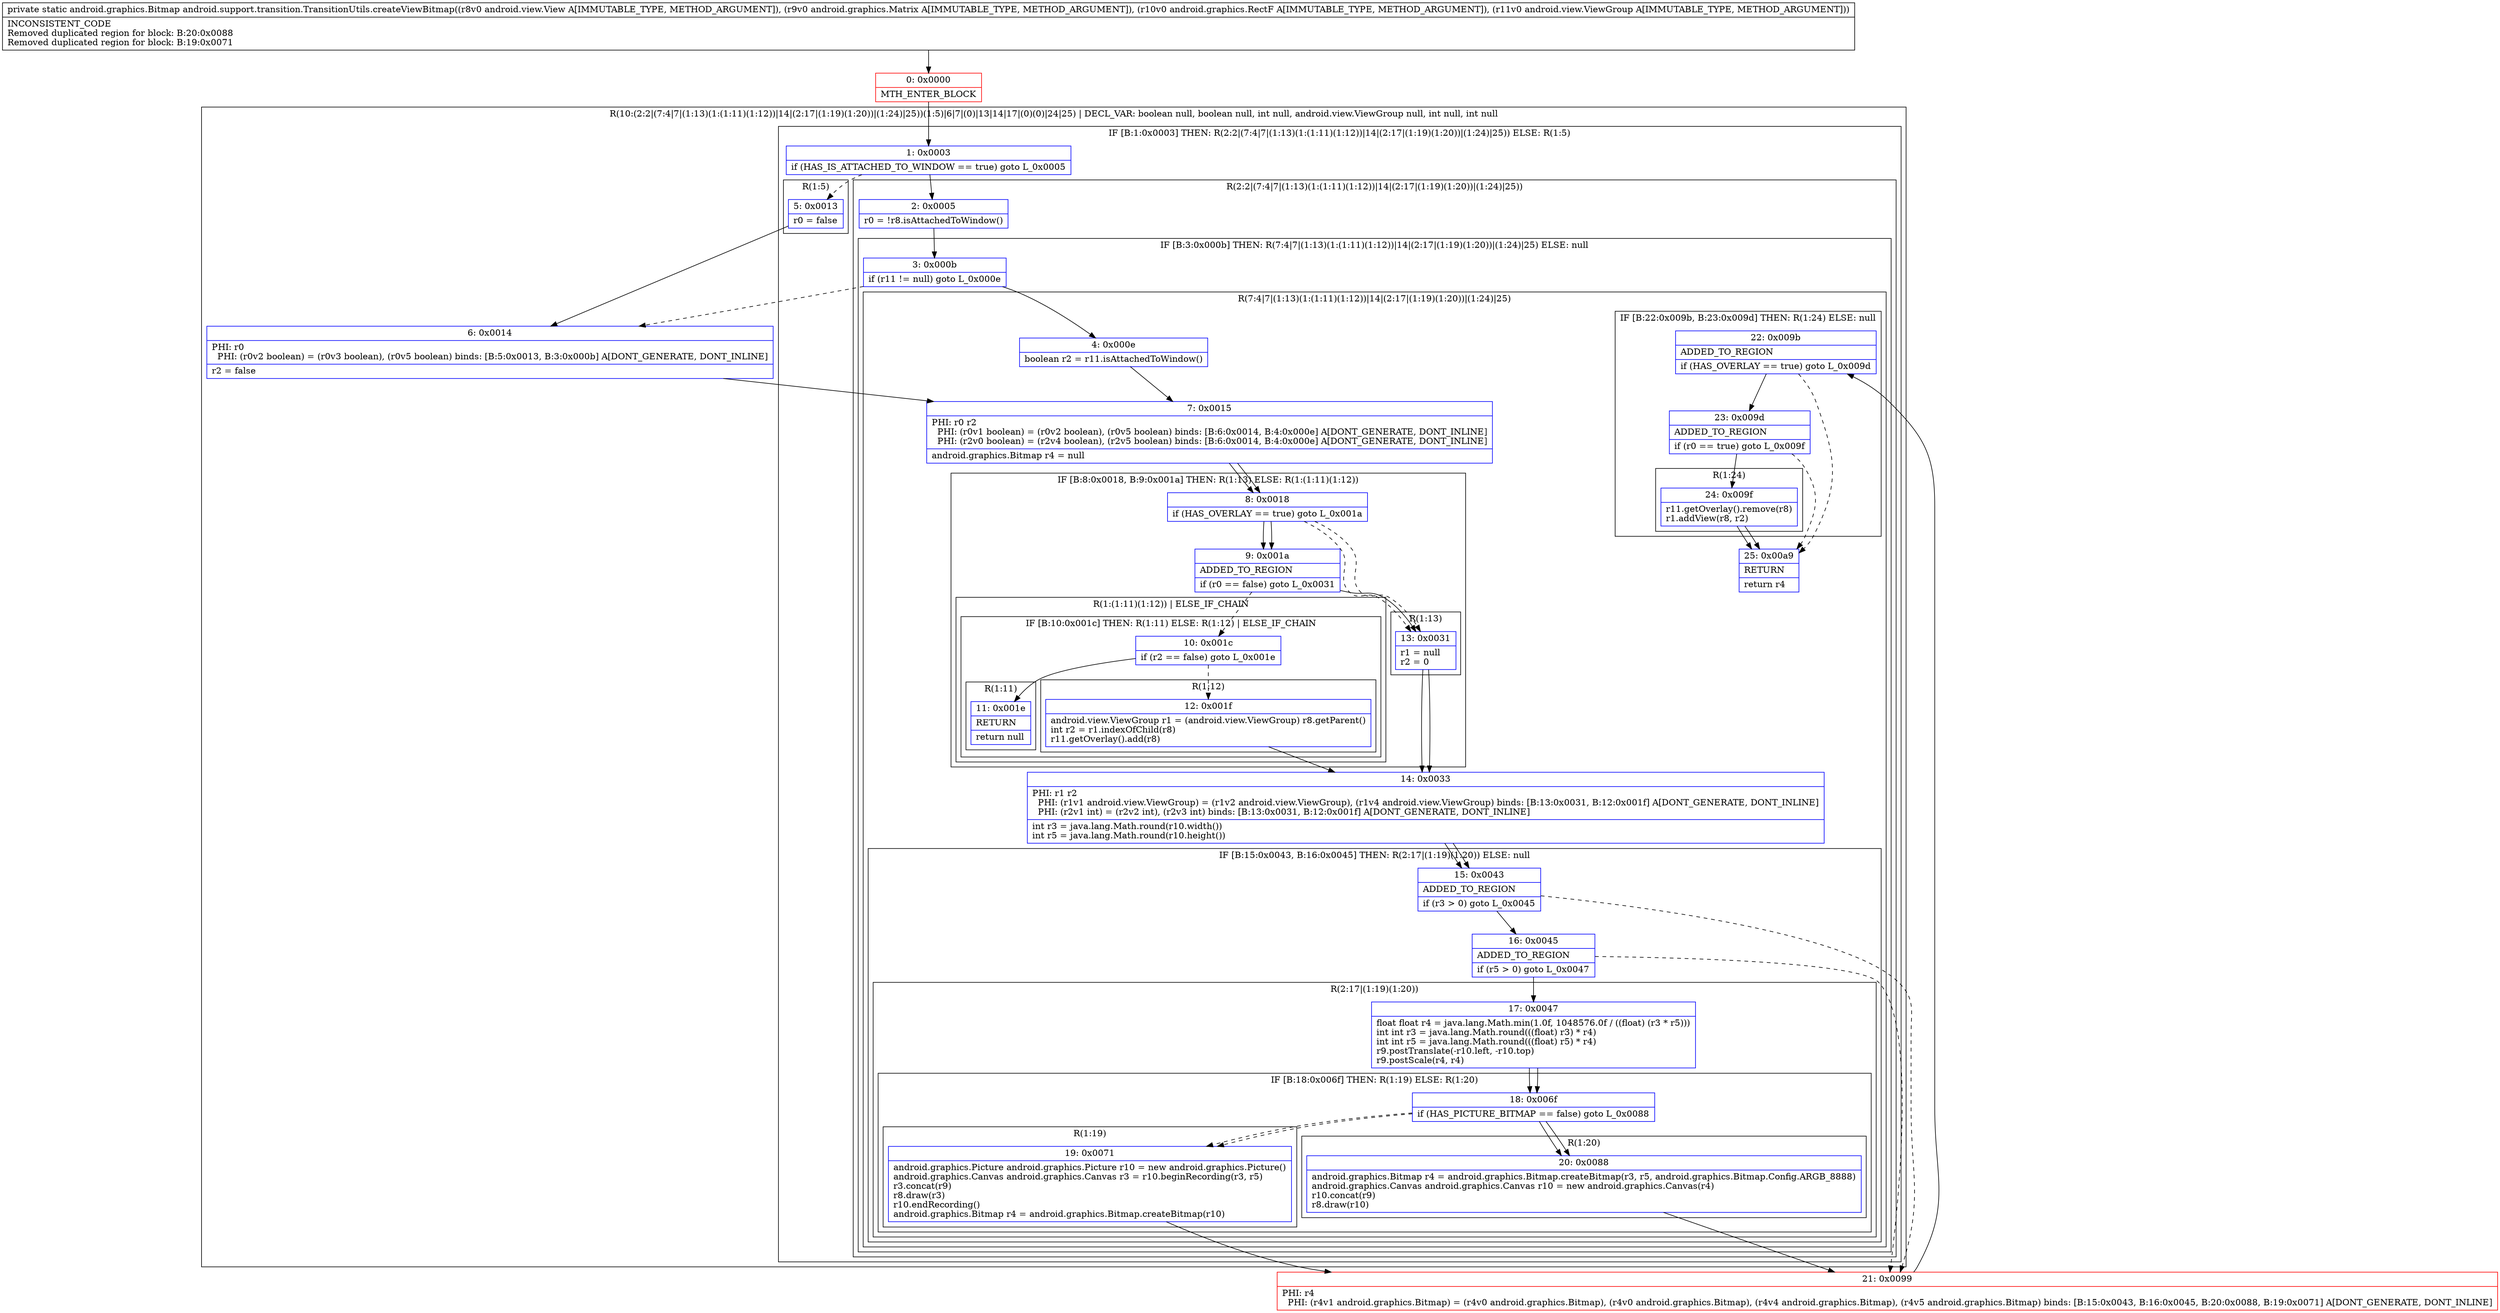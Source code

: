 digraph "CFG forandroid.support.transition.TransitionUtils.createViewBitmap(Landroid\/view\/View;Landroid\/graphics\/Matrix;Landroid\/graphics\/RectF;Landroid\/view\/ViewGroup;)Landroid\/graphics\/Bitmap;" {
subgraph cluster_Region_1054823694 {
label = "R(10:(2:2|(7:4|7|(1:13)(1:(1:11)(1:12))|14|(2:17|(1:19)(1:20))|(1:24)|25))(1:5)|6|7|(0)|13|14|17|(0)(0)|24|25) | DECL_VAR: boolean null, boolean null, int null, android.view.ViewGroup null, int null, int null\l";
node [shape=record,color=blue];
subgraph cluster_IfRegion_361200433 {
label = "IF [B:1:0x0003] THEN: R(2:2|(7:4|7|(1:13)(1:(1:11)(1:12))|14|(2:17|(1:19)(1:20))|(1:24)|25)) ELSE: R(1:5)";
node [shape=record,color=blue];
Node_1 [shape=record,label="{1\:\ 0x0003|if (HAS_IS_ATTACHED_TO_WINDOW == true) goto L_0x0005\l}"];
subgraph cluster_Region_783006428 {
label = "R(2:2|(7:4|7|(1:13)(1:(1:11)(1:12))|14|(2:17|(1:19)(1:20))|(1:24)|25))";
node [shape=record,color=blue];
Node_2 [shape=record,label="{2\:\ 0x0005|r0 = !r8.isAttachedToWindow()\l}"];
subgraph cluster_IfRegion_1437451516 {
label = "IF [B:3:0x000b] THEN: R(7:4|7|(1:13)(1:(1:11)(1:12))|14|(2:17|(1:19)(1:20))|(1:24)|25) ELSE: null";
node [shape=record,color=blue];
Node_3 [shape=record,label="{3\:\ 0x000b|if (r11 != null) goto L_0x000e\l}"];
subgraph cluster_Region_1373500695 {
label = "R(7:4|7|(1:13)(1:(1:11)(1:12))|14|(2:17|(1:19)(1:20))|(1:24)|25)";
node [shape=record,color=blue];
Node_4 [shape=record,label="{4\:\ 0x000e|boolean r2 = r11.isAttachedToWindow()\l}"];
Node_7 [shape=record,label="{7\:\ 0x0015|PHI: r0 r2 \l  PHI: (r0v1 boolean) = (r0v2 boolean), (r0v5 boolean) binds: [B:6:0x0014, B:4:0x000e] A[DONT_GENERATE, DONT_INLINE]\l  PHI: (r2v0 boolean) = (r2v4 boolean), (r2v5 boolean) binds: [B:6:0x0014, B:4:0x000e] A[DONT_GENERATE, DONT_INLINE]\l|android.graphics.Bitmap r4 = null\l}"];
subgraph cluster_IfRegion_103258582 {
label = "IF [B:8:0x0018, B:9:0x001a] THEN: R(1:13) ELSE: R(1:(1:11)(1:12))";
node [shape=record,color=blue];
Node_8 [shape=record,label="{8\:\ 0x0018|if (HAS_OVERLAY == true) goto L_0x001a\l}"];
Node_9 [shape=record,label="{9\:\ 0x001a|ADDED_TO_REGION\l|if (r0 == false) goto L_0x0031\l}"];
subgraph cluster_Region_1867590847 {
label = "R(1:13)";
node [shape=record,color=blue];
Node_13 [shape=record,label="{13\:\ 0x0031|r1 = null\lr2 = 0\l}"];
}
subgraph cluster_Region_1393757306 {
label = "R(1:(1:11)(1:12)) | ELSE_IF_CHAIN\l";
node [shape=record,color=blue];
subgraph cluster_IfRegion_2103688154 {
label = "IF [B:10:0x001c] THEN: R(1:11) ELSE: R(1:12) | ELSE_IF_CHAIN\l";
node [shape=record,color=blue];
Node_10 [shape=record,label="{10\:\ 0x001c|if (r2 == false) goto L_0x001e\l}"];
subgraph cluster_Region_1188170414 {
label = "R(1:11)";
node [shape=record,color=blue];
Node_11 [shape=record,label="{11\:\ 0x001e|RETURN\l|return null\l}"];
}
subgraph cluster_Region_484382419 {
label = "R(1:12)";
node [shape=record,color=blue];
Node_12 [shape=record,label="{12\:\ 0x001f|android.view.ViewGroup r1 = (android.view.ViewGroup) r8.getParent()\lint r2 = r1.indexOfChild(r8)\lr11.getOverlay().add(r8)\l}"];
}
}
}
}
Node_14 [shape=record,label="{14\:\ 0x0033|PHI: r1 r2 \l  PHI: (r1v1 android.view.ViewGroup) = (r1v2 android.view.ViewGroup), (r1v4 android.view.ViewGroup) binds: [B:13:0x0031, B:12:0x001f] A[DONT_GENERATE, DONT_INLINE]\l  PHI: (r2v1 int) = (r2v2 int), (r2v3 int) binds: [B:13:0x0031, B:12:0x001f] A[DONT_GENERATE, DONT_INLINE]\l|int r3 = java.lang.Math.round(r10.width())\lint r5 = java.lang.Math.round(r10.height())\l}"];
subgraph cluster_IfRegion_830704007 {
label = "IF [B:15:0x0043, B:16:0x0045] THEN: R(2:17|(1:19)(1:20)) ELSE: null";
node [shape=record,color=blue];
Node_15 [shape=record,label="{15\:\ 0x0043|ADDED_TO_REGION\l|if (r3 \> 0) goto L_0x0045\l}"];
Node_16 [shape=record,label="{16\:\ 0x0045|ADDED_TO_REGION\l|if (r5 \> 0) goto L_0x0047\l}"];
subgraph cluster_Region_2077957404 {
label = "R(2:17|(1:19)(1:20))";
node [shape=record,color=blue];
Node_17 [shape=record,label="{17\:\ 0x0047|float float r4 = java.lang.Math.min(1.0f, 1048576.0f \/ ((float) (r3 * r5)))\lint int r3 = java.lang.Math.round(((float) r3) * r4)\lint int r5 = java.lang.Math.round(((float) r5) * r4)\lr9.postTranslate(\-r10.left, \-r10.top)\lr9.postScale(r4, r4)\l}"];
subgraph cluster_IfRegion_2080494219 {
label = "IF [B:18:0x006f] THEN: R(1:19) ELSE: R(1:20)";
node [shape=record,color=blue];
Node_18 [shape=record,label="{18\:\ 0x006f|if (HAS_PICTURE_BITMAP == false) goto L_0x0088\l}"];
subgraph cluster_Region_1423169579 {
label = "R(1:19)";
node [shape=record,color=blue];
Node_19 [shape=record,label="{19\:\ 0x0071|android.graphics.Picture android.graphics.Picture r10 = new android.graphics.Picture()\landroid.graphics.Canvas android.graphics.Canvas r3 = r10.beginRecording(r3, r5)\lr3.concat(r9)\lr8.draw(r3)\lr10.endRecording()\landroid.graphics.Bitmap r4 = android.graphics.Bitmap.createBitmap(r10)\l}"];
}
subgraph cluster_Region_1788411170 {
label = "R(1:20)";
node [shape=record,color=blue];
Node_20 [shape=record,label="{20\:\ 0x0088|android.graphics.Bitmap r4 = android.graphics.Bitmap.createBitmap(r3, r5, android.graphics.Bitmap.Config.ARGB_8888)\landroid.graphics.Canvas android.graphics.Canvas r10 = new android.graphics.Canvas(r4)\lr10.concat(r9)\lr8.draw(r10)\l}"];
}
}
}
}
subgraph cluster_IfRegion_926572973 {
label = "IF [B:22:0x009b, B:23:0x009d] THEN: R(1:24) ELSE: null";
node [shape=record,color=blue];
Node_22 [shape=record,label="{22\:\ 0x009b|ADDED_TO_REGION\l|if (HAS_OVERLAY == true) goto L_0x009d\l}"];
Node_23 [shape=record,label="{23\:\ 0x009d|ADDED_TO_REGION\l|if (r0 == true) goto L_0x009f\l}"];
subgraph cluster_Region_1466409467 {
label = "R(1:24)";
node [shape=record,color=blue];
Node_24 [shape=record,label="{24\:\ 0x009f|r11.getOverlay().remove(r8)\lr1.addView(r8, r2)\l}"];
}
}
Node_25 [shape=record,label="{25\:\ 0x00a9|RETURN\l|return r4\l}"];
}
}
}
subgraph cluster_Region_658743129 {
label = "R(1:5)";
node [shape=record,color=blue];
Node_5 [shape=record,label="{5\:\ 0x0013|r0 = false\l}"];
}
}
Node_6 [shape=record,label="{6\:\ 0x0014|PHI: r0 \l  PHI: (r0v2 boolean) = (r0v3 boolean), (r0v5 boolean) binds: [B:5:0x0013, B:3:0x000b] A[DONT_GENERATE, DONT_INLINE]\l|r2 = false\l}"];
Node_7 [shape=record,label="{7\:\ 0x0015|PHI: r0 r2 \l  PHI: (r0v1 boolean) = (r0v2 boolean), (r0v5 boolean) binds: [B:6:0x0014, B:4:0x000e] A[DONT_GENERATE, DONT_INLINE]\l  PHI: (r2v0 boolean) = (r2v4 boolean), (r2v5 boolean) binds: [B:6:0x0014, B:4:0x000e] A[DONT_GENERATE, DONT_INLINE]\l|android.graphics.Bitmap r4 = null\l}"];
subgraph cluster_IfRegion_28726979 {
label = "IF [B:8:0x0018] THEN: R(0) ELSE: null";
node [shape=record,color=blue];
Node_8 [shape=record,label="{8\:\ 0x0018|if (HAS_OVERLAY == true) goto L_0x001a\l}"];
subgraph cluster_Region_1943095796 {
label = "R(0)";
node [shape=record,color=blue];
}
}
Node_13 [shape=record,label="{13\:\ 0x0031|r1 = null\lr2 = 0\l}"];
Node_14 [shape=record,label="{14\:\ 0x0033|PHI: r1 r2 \l  PHI: (r1v1 android.view.ViewGroup) = (r1v2 android.view.ViewGroup), (r1v4 android.view.ViewGroup) binds: [B:13:0x0031, B:12:0x001f] A[DONT_GENERATE, DONT_INLINE]\l  PHI: (r2v1 int) = (r2v2 int), (r2v3 int) binds: [B:13:0x0031, B:12:0x001f] A[DONT_GENERATE, DONT_INLINE]\l|int r3 = java.lang.Math.round(r10.width())\lint r5 = java.lang.Math.round(r10.height())\l}"];
Node_17 [shape=record,label="{17\:\ 0x0047|float float r4 = java.lang.Math.min(1.0f, 1048576.0f \/ ((float) (r3 * r5)))\lint int r3 = java.lang.Math.round(((float) r3) * r4)\lint int r5 = java.lang.Math.round(((float) r5) * r4)\lr9.postTranslate(\-r10.left, \-r10.top)\lr9.postScale(r4, r4)\l}"];
subgraph cluster_IfRegion_394422570 {
label = "IF [B:18:0x006f] THEN: R(0) ELSE: R(0)";
node [shape=record,color=blue];
Node_18 [shape=record,label="{18\:\ 0x006f|if (HAS_PICTURE_BITMAP == false) goto L_0x0088\l}"];
subgraph cluster_Region_2105567832 {
label = "R(0)";
node [shape=record,color=blue];
}
subgraph cluster_Region_1311980389 {
label = "R(0)";
node [shape=record,color=blue];
}
}
Node_24 [shape=record,label="{24\:\ 0x009f|r11.getOverlay().remove(r8)\lr1.addView(r8, r2)\l}"];
Node_25 [shape=record,label="{25\:\ 0x00a9|RETURN\l|return r4\l}"];
}
Node_0 [shape=record,color=red,label="{0\:\ 0x0000|MTH_ENTER_BLOCK\l}"];
Node_21 [shape=record,color=red,label="{21\:\ 0x0099|PHI: r4 \l  PHI: (r4v1 android.graphics.Bitmap) = (r4v0 android.graphics.Bitmap), (r4v0 android.graphics.Bitmap), (r4v4 android.graphics.Bitmap), (r4v5 android.graphics.Bitmap) binds: [B:15:0x0043, B:16:0x0045, B:20:0x0088, B:19:0x0071] A[DONT_GENERATE, DONT_INLINE]\l}"];
MethodNode[shape=record,label="{private static android.graphics.Bitmap android.support.transition.TransitionUtils.createViewBitmap((r8v0 android.view.View A[IMMUTABLE_TYPE, METHOD_ARGUMENT]), (r9v0 android.graphics.Matrix A[IMMUTABLE_TYPE, METHOD_ARGUMENT]), (r10v0 android.graphics.RectF A[IMMUTABLE_TYPE, METHOD_ARGUMENT]), (r11v0 android.view.ViewGroup A[IMMUTABLE_TYPE, METHOD_ARGUMENT]))  | INCONSISTENT_CODE\lRemoved duplicated region for block: B:20:0x0088 \lRemoved duplicated region for block: B:19:0x0071 \l}"];
MethodNode -> Node_0;
Node_1 -> Node_2;
Node_1 -> Node_5[style=dashed];
Node_2 -> Node_3;
Node_3 -> Node_4;
Node_3 -> Node_6[style=dashed];
Node_4 -> Node_7;
Node_7 -> Node_8;
Node_8 -> Node_9;
Node_8 -> Node_13[style=dashed];
Node_9 -> Node_10[style=dashed];
Node_9 -> Node_13;
Node_13 -> Node_14;
Node_10 -> Node_11;
Node_10 -> Node_12[style=dashed];
Node_12 -> Node_14;
Node_14 -> Node_15;
Node_15 -> Node_16;
Node_15 -> Node_21[style=dashed];
Node_16 -> Node_17;
Node_16 -> Node_21[style=dashed];
Node_17 -> Node_18;
Node_18 -> Node_19[style=dashed];
Node_18 -> Node_20;
Node_19 -> Node_21;
Node_20 -> Node_21;
Node_22 -> Node_23;
Node_22 -> Node_25[style=dashed];
Node_23 -> Node_24;
Node_23 -> Node_25[style=dashed];
Node_24 -> Node_25;
Node_5 -> Node_6;
Node_6 -> Node_7;
Node_7 -> Node_8;
Node_8 -> Node_9;
Node_8 -> Node_13[style=dashed];
Node_13 -> Node_14;
Node_14 -> Node_15;
Node_17 -> Node_18;
Node_18 -> Node_19[style=dashed];
Node_18 -> Node_20;
Node_24 -> Node_25;
Node_0 -> Node_1;
Node_21 -> Node_22;
}

